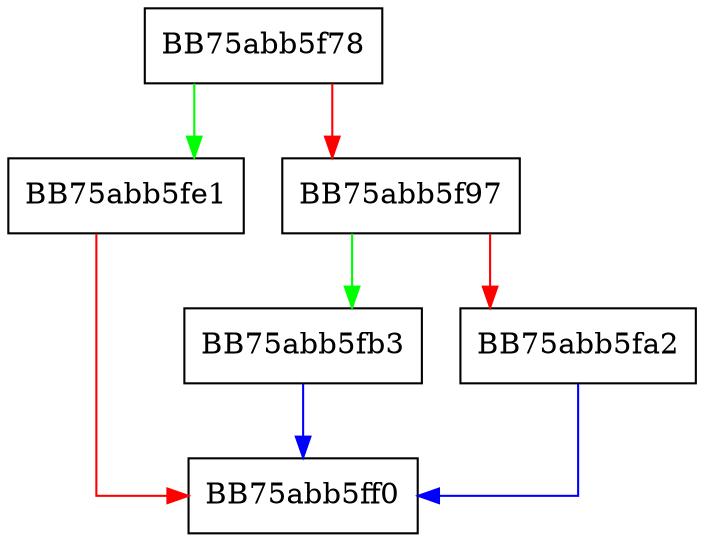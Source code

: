 digraph TrustAnchorConfigured {
  node [shape="box"];
  graph [splines=ortho];
  BB75abb5f78 -> BB75abb5fe1 [color="green"];
  BB75abb5f78 -> BB75abb5f97 [color="red"];
  BB75abb5f97 -> BB75abb5fb3 [color="green"];
  BB75abb5f97 -> BB75abb5fa2 [color="red"];
  BB75abb5fa2 -> BB75abb5ff0 [color="blue"];
  BB75abb5fb3 -> BB75abb5ff0 [color="blue"];
  BB75abb5fe1 -> BB75abb5ff0 [color="red"];
}